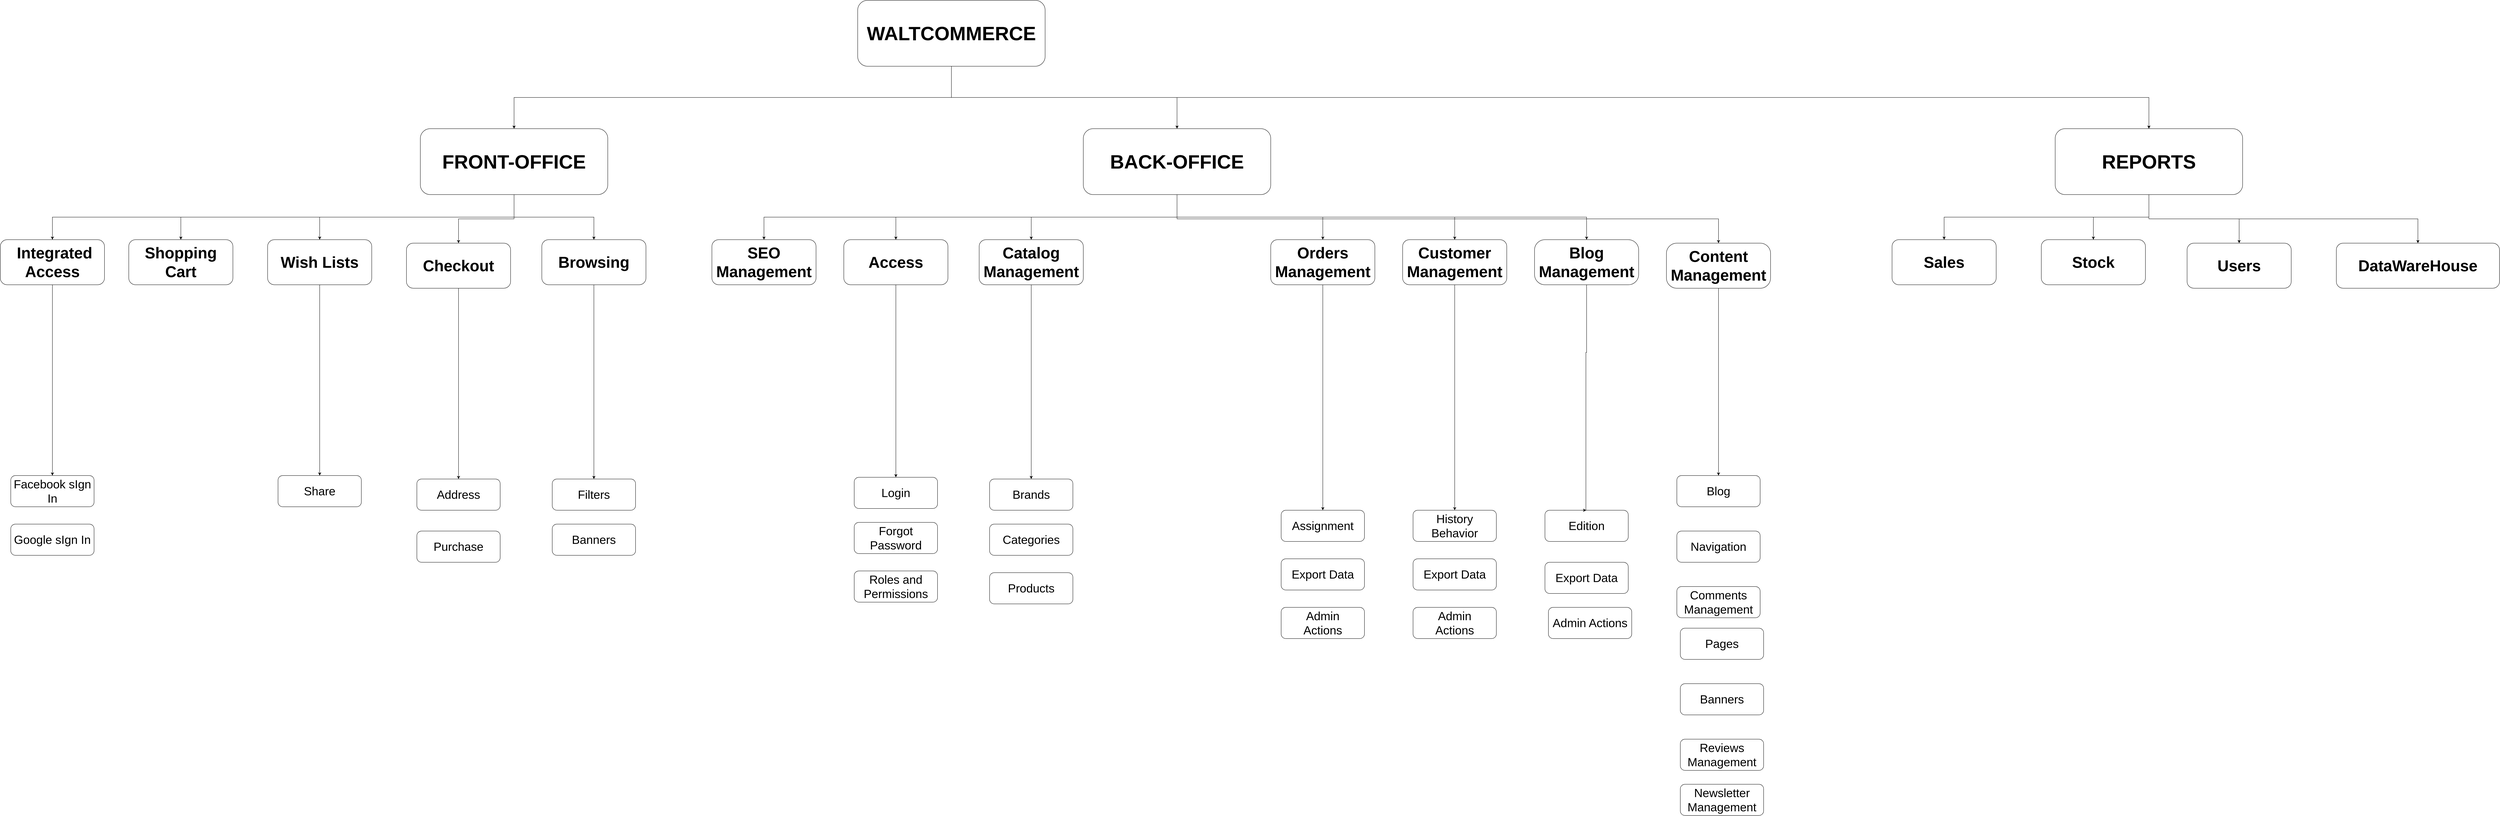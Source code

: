 <mxfile version="16.0.2" type="device"><diagram id="C5RBs43oDa-KdzZeNtuy" name="ARCH001"><mxGraphModel dx="3472" dy="2252" grid="1" gridSize="10" guides="1" tooltips="1" connect="1" arrows="1" fold="1" page="1" pageScale="1" pageWidth="6000" pageHeight="4000" math="0" shadow="0"><root><mxCell id="WIyWlLk6GJQsqaUBKTNV-0"/><mxCell id="WIyWlLk6GJQsqaUBKTNV-1" parent="WIyWlLk6GJQsqaUBKTNV-0"/><mxCell id="l9ST26peoGeFJ987m0gC-21" style="edgeStyle=orthogonalEdgeStyle;rounded=0;orthogonalLoop=1;jettySize=auto;html=1;exitX=0.5;exitY=1;exitDx=0;exitDy=0;entryX=0.5;entryY=0;entryDx=0;entryDy=0;" edge="1" parent="WIyWlLk6GJQsqaUBKTNV-1" source="FfuwSfQjEJLklsXhPiA0-0" target="FfuwSfQjEJLklsXhPiA0-2"><mxGeometry relative="1" as="geometry"/></mxCell><mxCell id="l9ST26peoGeFJ987m0gC-22" style="edgeStyle=orthogonalEdgeStyle;rounded=0;orthogonalLoop=1;jettySize=auto;html=1;exitX=0.5;exitY=1;exitDx=0;exitDy=0;entryX=0.5;entryY=0;entryDx=0;entryDy=0;" edge="1" parent="WIyWlLk6GJQsqaUBKTNV-1" source="FfuwSfQjEJLklsXhPiA0-0" target="FfuwSfQjEJLklsXhPiA0-3"><mxGeometry relative="1" as="geometry"/></mxCell><mxCell id="l9ST26peoGeFJ987m0gC-23" style="edgeStyle=orthogonalEdgeStyle;rounded=0;orthogonalLoop=1;jettySize=auto;html=1;exitX=0.5;exitY=1;exitDx=0;exitDy=0;" edge="1" parent="WIyWlLk6GJQsqaUBKTNV-1" source="FfuwSfQjEJLklsXhPiA0-0" target="l9ST26peoGeFJ987m0gC-19"><mxGeometry relative="1" as="geometry"/></mxCell><mxCell id="FfuwSfQjEJLklsXhPiA0-0" value="&lt;font style=&quot;font-size: 56px;&quot;&gt;&lt;b style=&quot;font-size: 56px;&quot;&gt;WALTCOMMERCE&lt;/b&gt;&lt;/font&gt;" style="rounded=1;whiteSpace=wrap;html=1;fontSize=56;" parent="WIyWlLk6GJQsqaUBKTNV-1" vertex="1"><mxGeometry x="2730" y="630" width="540" height="190" as="geometry"/></mxCell><mxCell id="l9ST26peoGeFJ987m0gC-0" style="edgeStyle=orthogonalEdgeStyle;rounded=0;orthogonalLoop=1;jettySize=auto;html=1;exitX=0.5;exitY=1;exitDx=0;exitDy=0;entryX=0.5;entryY=0;entryDx=0;entryDy=0;" edge="1" parent="WIyWlLk6GJQsqaUBKTNV-1" source="FfuwSfQjEJLklsXhPiA0-2" target="FfuwSfQjEJLklsXhPiA0-19"><mxGeometry relative="1" as="geometry"/></mxCell><mxCell id="l9ST26peoGeFJ987m0gC-1" style="edgeStyle=orthogonalEdgeStyle;rounded=0;orthogonalLoop=1;jettySize=auto;html=1;exitX=0.5;exitY=1;exitDx=0;exitDy=0;entryX=0.5;entryY=0;entryDx=0;entryDy=0;" edge="1" parent="WIyWlLk6GJQsqaUBKTNV-1" source="FfuwSfQjEJLklsXhPiA0-2" target="FfuwSfQjEJLklsXhPiA0-16"><mxGeometry relative="1" as="geometry"/></mxCell><mxCell id="l9ST26peoGeFJ987m0gC-2" style="edgeStyle=orthogonalEdgeStyle;rounded=0;orthogonalLoop=1;jettySize=auto;html=1;exitX=0.5;exitY=1;exitDx=0;exitDy=0;entryX=0.5;entryY=0;entryDx=0;entryDy=0;" edge="1" parent="WIyWlLk6GJQsqaUBKTNV-1" source="FfuwSfQjEJLklsXhPiA0-2" target="FfuwSfQjEJLklsXhPiA0-18"><mxGeometry relative="1" as="geometry"/></mxCell><mxCell id="l9ST26peoGeFJ987m0gC-3" style="edgeStyle=orthogonalEdgeStyle;rounded=0;orthogonalLoop=1;jettySize=auto;html=1;exitX=0.5;exitY=1;exitDx=0;exitDy=0;entryX=0.5;entryY=0;entryDx=0;entryDy=0;" edge="1" parent="WIyWlLk6GJQsqaUBKTNV-1" source="FfuwSfQjEJLklsXhPiA0-2" target="FfuwSfQjEJLklsXhPiA0-13"><mxGeometry relative="1" as="geometry"/></mxCell><mxCell id="l9ST26peoGeFJ987m0gC-4" style="edgeStyle=orthogonalEdgeStyle;rounded=0;orthogonalLoop=1;jettySize=auto;html=1;exitX=0.5;exitY=1;exitDx=0;exitDy=0;entryX=0.5;entryY=0;entryDx=0;entryDy=0;" edge="1" parent="WIyWlLk6GJQsqaUBKTNV-1" source="FfuwSfQjEJLklsXhPiA0-2" target="FfuwSfQjEJLklsXhPiA0-12"><mxGeometry relative="1" as="geometry"/></mxCell><mxCell id="FfuwSfQjEJLklsXhPiA0-2" value="&lt;font style=&quot;font-size: 56px&quot;&gt;&lt;b style=&quot;font-size: 56px&quot;&gt;FRONT-OFFICE&lt;/b&gt;&lt;/font&gt;" style="rounded=1;whiteSpace=wrap;html=1;fontSize=56;" parent="WIyWlLk6GJQsqaUBKTNV-1" vertex="1"><mxGeometry x="1470" y="1000" width="540" height="190" as="geometry"/></mxCell><mxCell id="l9ST26peoGeFJ987m0gC-5" style="edgeStyle=orthogonalEdgeStyle;rounded=0;orthogonalLoop=1;jettySize=auto;html=1;exitX=0.5;exitY=1;exitDx=0;exitDy=0;entryX=0.5;entryY=0;entryDx=0;entryDy=0;" edge="1" parent="WIyWlLk6GJQsqaUBKTNV-1" source="FfuwSfQjEJLklsXhPiA0-3" target="ICJONV1z5f8O_DcSpf4Q-12"><mxGeometry relative="1" as="geometry"/></mxCell><mxCell id="l9ST26peoGeFJ987m0gC-6" style="edgeStyle=orthogonalEdgeStyle;rounded=0;orthogonalLoop=1;jettySize=auto;html=1;exitX=0.5;exitY=1;exitDx=0;exitDy=0;entryX=0.5;entryY=0;entryDx=0;entryDy=0;" edge="1" parent="WIyWlLk6GJQsqaUBKTNV-1" source="FfuwSfQjEJLklsXhPiA0-3" target="FfuwSfQjEJLklsXhPiA0-10"><mxGeometry relative="1" as="geometry"/></mxCell><mxCell id="l9ST26peoGeFJ987m0gC-7" style="edgeStyle=orthogonalEdgeStyle;rounded=0;orthogonalLoop=1;jettySize=auto;html=1;exitX=0.5;exitY=1;exitDx=0;exitDy=0;entryX=0.5;entryY=0;entryDx=0;entryDy=0;" edge="1" parent="WIyWlLk6GJQsqaUBKTNV-1" source="FfuwSfQjEJLklsXhPiA0-3" target="FfuwSfQjEJLklsXhPiA0-4"><mxGeometry relative="1" as="geometry"/></mxCell><mxCell id="l9ST26peoGeFJ987m0gC-9" style="edgeStyle=orthogonalEdgeStyle;rounded=0;orthogonalLoop=1;jettySize=auto;html=1;exitX=0.5;exitY=1;exitDx=0;exitDy=0;entryX=0.5;entryY=0;entryDx=0;entryDy=0;" edge="1" parent="WIyWlLk6GJQsqaUBKTNV-1" source="FfuwSfQjEJLklsXhPiA0-3" target="FfuwSfQjEJLklsXhPiA0-6"><mxGeometry relative="1" as="geometry"/></mxCell><mxCell id="l9ST26peoGeFJ987m0gC-10" style="edgeStyle=orthogonalEdgeStyle;rounded=0;orthogonalLoop=1;jettySize=auto;html=1;exitX=0.5;exitY=1;exitDx=0;exitDy=0;entryX=0.5;entryY=0;entryDx=0;entryDy=0;" edge="1" parent="WIyWlLk6GJQsqaUBKTNV-1" source="FfuwSfQjEJLklsXhPiA0-3" target="FfuwSfQjEJLklsXhPiA0-34"><mxGeometry relative="1" as="geometry"/></mxCell><mxCell id="l9ST26peoGeFJ987m0gC-11" style="edgeStyle=orthogonalEdgeStyle;rounded=0;orthogonalLoop=1;jettySize=auto;html=1;exitX=0.5;exitY=1;exitDx=0;exitDy=0;entryX=0.5;entryY=0;entryDx=0;entryDy=0;" edge="1" parent="WIyWlLk6GJQsqaUBKTNV-1" source="FfuwSfQjEJLklsXhPiA0-3" target="FfuwSfQjEJLklsXhPiA0-8"><mxGeometry relative="1" as="geometry"/></mxCell><mxCell id="l9ST26peoGeFJ987m0gC-12" style="edgeStyle=orthogonalEdgeStyle;rounded=0;orthogonalLoop=1;jettySize=auto;html=1;exitX=0.5;exitY=1;exitDx=0;exitDy=0;entryX=0.5;entryY=0;entryDx=0;entryDy=0;" edge="1" parent="WIyWlLk6GJQsqaUBKTNV-1" source="FfuwSfQjEJLklsXhPiA0-3" target="FfuwSfQjEJLklsXhPiA0-25"><mxGeometry relative="1" as="geometry"/></mxCell><mxCell id="FfuwSfQjEJLklsXhPiA0-3" value="&lt;font style=&quot;font-size: 56px&quot;&gt;&lt;b style=&quot;font-size: 56px&quot;&gt;BACK-OFFICE&lt;/b&gt;&lt;/font&gt;" style="rounded=1;whiteSpace=wrap;html=1;fontSize=56;" parent="WIyWlLk6GJQsqaUBKTNV-1" vertex="1"><mxGeometry x="3380" y="1000" width="540" height="190" as="geometry"/></mxCell><mxCell id="FfuwSfQjEJLklsXhPiA0-24" style="edgeStyle=orthogonalEdgeStyle;rounded=0;orthogonalLoop=1;jettySize=auto;html=1;entryX=0.5;entryY=0;entryDx=0;entryDy=0;fontSize=34;" parent="WIyWlLk6GJQsqaUBKTNV-1" source="FfuwSfQjEJLklsXhPiA0-4" target="FfuwSfQjEJLklsXhPiA0-21" edge="1"><mxGeometry relative="1" as="geometry"/></mxCell><mxCell id="FfuwSfQjEJLklsXhPiA0-4" value="&lt;font style=&quot;font-size: 45px&quot;&gt;&lt;span style=&quot;font-size: 45px&quot;&gt;Catalog&lt;br&gt;Management&lt;/span&gt;&lt;/font&gt;" style="rounded=1;whiteSpace=wrap;html=1;fontSize=45;fontStyle=1" parent="WIyWlLk6GJQsqaUBKTNV-1" vertex="1"><mxGeometry x="3080" y="1320" width="300" height="130" as="geometry"/></mxCell><mxCell id="FfuwSfQjEJLklsXhPiA0-6" value="&lt;font style=&quot;font-size: 45px&quot;&gt;&lt;b style=&quot;font-size: 45px&quot;&gt;Orders Management&lt;/b&gt;&lt;/font&gt;" style="rounded=1;whiteSpace=wrap;html=1;fontSize=45;" parent="WIyWlLk6GJQsqaUBKTNV-1" vertex="1"><mxGeometry x="3920" y="1320" width="300" height="130" as="geometry"/></mxCell><mxCell id="FfuwSfQjEJLklsXhPiA0-8" value="&lt;font style=&quot;font-size: 45px&quot;&gt;&lt;b style=&quot;font-size: 45px&quot;&gt;Blog&lt;br&gt;Management&lt;/b&gt;&lt;/font&gt;" style="rounded=1;whiteSpace=wrap;html=1;fontSize=45;arcSize=23;" parent="WIyWlLk6GJQsqaUBKTNV-1" vertex="1"><mxGeometry x="4680" y="1320" width="300" height="130" as="geometry"/></mxCell><mxCell id="FfuwSfQjEJLklsXhPiA0-10" value="&lt;font style=&quot;font-size: 45px&quot;&gt;&lt;span style=&quot;font-size: 45px&quot;&gt;Access&lt;/span&gt;&lt;/font&gt;" style="rounded=1;whiteSpace=wrap;html=1;fontSize=45;fontStyle=1" parent="WIyWlLk6GJQsqaUBKTNV-1" vertex="1"><mxGeometry x="2690" y="1320" width="300" height="130" as="geometry"/></mxCell><mxCell id="jd8Ktyc6H3E-0gWnrcSs-0" style="edgeStyle=orthogonalEdgeStyle;rounded=0;orthogonalLoop=1;jettySize=auto;html=1;exitX=0.5;exitY=1;exitDx=0;exitDy=0;" parent="WIyWlLk6GJQsqaUBKTNV-1" source="FfuwSfQjEJLklsXhPiA0-12" target="XTB8OuFfxBjjufyiJZ3Q-15" edge="1"><mxGeometry relative="1" as="geometry"><mxPoint x="410" y="1510" as="targetPoint"/></mxGeometry></mxCell><mxCell id="FfuwSfQjEJLklsXhPiA0-12" value="&lt;font&gt;&amp;nbsp;Integrated Access&lt;/font&gt;" style="rounded=1;whiteSpace=wrap;html=1;fontSize=45;fontStyle=1" parent="WIyWlLk6GJQsqaUBKTNV-1" vertex="1"><mxGeometry x="260" y="1320" width="300" height="130" as="geometry"/></mxCell><mxCell id="FfuwSfQjEJLklsXhPiA0-13" value="&lt;font&gt;Shopping Cart&lt;br&gt;&lt;/font&gt;" style="rounded=1;whiteSpace=wrap;html=1;fontSize=45;fontStyle=1" parent="WIyWlLk6GJQsqaUBKTNV-1" vertex="1"><mxGeometry x="630" y="1320" width="300" height="130" as="geometry"/></mxCell><mxCell id="XTB8OuFfxBjjufyiJZ3Q-7" style="edgeStyle=orthogonalEdgeStyle;rounded=0;orthogonalLoop=1;jettySize=auto;html=1;exitX=0.5;exitY=1;exitDx=0;exitDy=0;" parent="WIyWlLk6GJQsqaUBKTNV-1" source="FfuwSfQjEJLklsXhPiA0-16" target="XTB8OuFfxBjjufyiJZ3Q-6" edge="1"><mxGeometry relative="1" as="geometry"/></mxCell><mxCell id="FfuwSfQjEJLklsXhPiA0-16" value="&lt;font style=&quot;font-size: 45px&quot;&gt;&lt;b style=&quot;font-size: 45px&quot;&gt;Checkout&lt;/b&gt;&lt;/font&gt;" style="rounded=1;whiteSpace=wrap;html=1;fontSize=45;" parent="WIyWlLk6GJQsqaUBKTNV-1" vertex="1"><mxGeometry x="1430" y="1330" width="300" height="130" as="geometry"/></mxCell><mxCell id="jd8Ktyc6H3E-0gWnrcSs-1" style="edgeStyle=orthogonalEdgeStyle;rounded=0;orthogonalLoop=1;jettySize=auto;html=1;exitX=0.5;exitY=1;exitDx=0;exitDy=0;entryX=0.5;entryY=0;entryDx=0;entryDy=0;" parent="WIyWlLk6GJQsqaUBKTNV-1" source="FfuwSfQjEJLklsXhPiA0-18" target="XTB8OuFfxBjjufyiJZ3Q-14" edge="1"><mxGeometry relative="1" as="geometry"/></mxCell><mxCell id="FfuwSfQjEJLklsXhPiA0-18" value="&lt;font style=&quot;font-size: 45px&quot;&gt;&lt;b style=&quot;font-size: 45px&quot;&gt;Wish Lists&lt;/b&gt;&lt;/font&gt;" style="rounded=1;whiteSpace=wrap;html=1;fontSize=45;" parent="WIyWlLk6GJQsqaUBKTNV-1" vertex="1"><mxGeometry x="1030" y="1320" width="300" height="130" as="geometry"/></mxCell><mxCell id="XTB8OuFfxBjjufyiJZ3Q-4" style="edgeStyle=orthogonalEdgeStyle;rounded=0;orthogonalLoop=1;jettySize=auto;html=1;exitX=0.5;exitY=1;exitDx=0;exitDy=0;entryX=0.5;entryY=0;entryDx=0;entryDy=0;" parent="WIyWlLk6GJQsqaUBKTNV-1" source="FfuwSfQjEJLklsXhPiA0-19" target="XTB8OuFfxBjjufyiJZ3Q-2" edge="1"><mxGeometry relative="1" as="geometry"/></mxCell><mxCell id="FfuwSfQjEJLklsXhPiA0-19" value="&lt;font style=&quot;font-size: 45px&quot;&gt;&lt;b style=&quot;font-size: 45px&quot;&gt;Browsing&lt;/b&gt;&lt;/font&gt;" style="rounded=1;whiteSpace=wrap;html=1;fontSize=45;" parent="WIyWlLk6GJQsqaUBKTNV-1" vertex="1"><mxGeometry x="1820" y="1320" width="300" height="130" as="geometry"/></mxCell><mxCell id="FfuwSfQjEJLklsXhPiA0-20" value="Categories" style="rounded=1;whiteSpace=wrap;html=1;fontSize=34;fontStyle=0" parent="WIyWlLk6GJQsqaUBKTNV-1" vertex="1"><mxGeometry x="3110" y="2140" width="240" height="90" as="geometry"/></mxCell><mxCell id="FfuwSfQjEJLklsXhPiA0-21" value="Brands" style="rounded=1;whiteSpace=wrap;html=1;fontSize=34;fontStyle=0" parent="WIyWlLk6GJQsqaUBKTNV-1" vertex="1"><mxGeometry x="3110" y="2010" width="240" height="90" as="geometry"/></mxCell><mxCell id="FfuwSfQjEJLklsXhPiA0-25" value="&lt;b&gt;Content Management&lt;/b&gt;" style="rounded=1;whiteSpace=wrap;html=1;fontSize=45;arcSize=23;" parent="WIyWlLk6GJQsqaUBKTNV-1" vertex="1"><mxGeometry x="5060" y="1330" width="300" height="130" as="geometry"/></mxCell><mxCell id="FfuwSfQjEJLklsXhPiA0-26" value="Blog" style="rounded=1;whiteSpace=wrap;html=1;fontSize=34;fontStyle=0" parent="WIyWlLk6GJQsqaUBKTNV-1" vertex="1"><mxGeometry x="5090" y="2000" width="240" height="90" as="geometry"/></mxCell><mxCell id="FfuwSfQjEJLklsXhPiA0-28" value="Pages" style="rounded=1;whiteSpace=wrap;html=1;fontSize=34;fontStyle=0" parent="WIyWlLk6GJQsqaUBKTNV-1" vertex="1"><mxGeometry x="5100" y="2440" width="240" height="90" as="geometry"/></mxCell><mxCell id="FfuwSfQjEJLklsXhPiA0-29" value="Navigation" style="rounded=1;whiteSpace=wrap;html=1;fontSize=34;fontStyle=0" parent="WIyWlLk6GJQsqaUBKTNV-1" vertex="1"><mxGeometry x="5090" y="2160" width="240" height="90" as="geometry"/></mxCell><mxCell id="FfuwSfQjEJLklsXhPiA0-30" value="Banners" style="rounded=1;whiteSpace=wrap;html=1;fontSize=34;fontStyle=0" parent="WIyWlLk6GJQsqaUBKTNV-1" vertex="1"><mxGeometry x="5100" y="2600" width="240" height="90" as="geometry"/></mxCell><mxCell id="FfuwSfQjEJLklsXhPiA0-32" value="Reviews Management" style="rounded=1;whiteSpace=wrap;html=1;fontSize=34;fontStyle=0" parent="WIyWlLk6GJQsqaUBKTNV-1" vertex="1"><mxGeometry x="5100" y="2760" width="240" height="90" as="geometry"/></mxCell><mxCell id="FfuwSfQjEJLklsXhPiA0-33" value="Comments Management" style="rounded=1;whiteSpace=wrap;html=1;fontSize=34;fontStyle=0" parent="WIyWlLk6GJQsqaUBKTNV-1" vertex="1"><mxGeometry x="5090" y="2320" width="240" height="90" as="geometry"/></mxCell><mxCell id="FfuwSfQjEJLklsXhPiA0-34" value="&lt;font style=&quot;font-size: 45px&quot;&gt;&lt;b style=&quot;font-size: 45px&quot;&gt;Customer&lt;br&gt;Management&lt;/b&gt;&lt;/font&gt;" style="rounded=1;whiteSpace=wrap;html=1;fontSize=45;" parent="WIyWlLk6GJQsqaUBKTNV-1" vertex="1"><mxGeometry x="4300" y="1320" width="300" height="130" as="geometry"/></mxCell><mxCell id="FfuwSfQjEJLklsXhPiA0-36" value="" style="endArrow=classic;html=1;rounded=0;fontSize=34;exitX=0.5;exitY=1;exitDx=0;exitDy=0;entryX=0.5;entryY=0;entryDx=0;entryDy=0;" parent="WIyWlLk6GJQsqaUBKTNV-1" source="FfuwSfQjEJLklsXhPiA0-25" target="FfuwSfQjEJLklsXhPiA0-26" edge="1"><mxGeometry width="50" height="50" relative="1" as="geometry"><mxPoint x="5120" y="1780" as="sourcePoint"/><mxPoint x="5170" y="1730" as="targetPoint"/></mxGeometry></mxCell><mxCell id="ICJONV1z5f8O_DcSpf4Q-1" value="Products" style="rounded=1;whiteSpace=wrap;html=1;fontSize=34;fontStyle=0" parent="WIyWlLk6GJQsqaUBKTNV-1" vertex="1"><mxGeometry x="3110" y="2280" width="240" height="90" as="geometry"/></mxCell><mxCell id="ICJONV1z5f8O_DcSpf4Q-2" value="History Behavior" style="rounded=1;whiteSpace=wrap;html=1;fontSize=34;fontStyle=0" parent="WIyWlLk6GJQsqaUBKTNV-1" vertex="1"><mxGeometry x="4330" y="2100" width="240" height="90" as="geometry"/></mxCell><mxCell id="ICJONV1z5f8O_DcSpf4Q-3" value="Export Data" style="rounded=1;whiteSpace=wrap;html=1;fontSize=34;fontStyle=0" parent="WIyWlLk6GJQsqaUBKTNV-1" vertex="1"><mxGeometry x="4330" y="2240" width="240" height="90" as="geometry"/></mxCell><mxCell id="ICJONV1z5f8O_DcSpf4Q-4" value="Admin &lt;br&gt;Actions" style="rounded=1;whiteSpace=wrap;html=1;fontSize=34;fontStyle=0" parent="WIyWlLk6GJQsqaUBKTNV-1" vertex="1"><mxGeometry x="4330" y="2380" width="240" height="90" as="geometry"/></mxCell><mxCell id="ICJONV1z5f8O_DcSpf4Q-5" value="Newsletter Management" style="rounded=1;whiteSpace=wrap;html=1;fontSize=34;fontStyle=0" parent="WIyWlLk6GJQsqaUBKTNV-1" vertex="1"><mxGeometry x="5100" y="2890" width="240" height="90" as="geometry"/></mxCell><mxCell id="ICJONV1z5f8O_DcSpf4Q-7" style="edgeStyle=orthogonalEdgeStyle;rounded=0;orthogonalLoop=1;jettySize=auto;html=1;entryX=0.5;entryY=0;entryDx=0;entryDy=0;fontSize=34;exitX=0.5;exitY=1;exitDx=0;exitDy=0;" parent="WIyWlLk6GJQsqaUBKTNV-1" source="FfuwSfQjEJLklsXhPiA0-34" target="ICJONV1z5f8O_DcSpf4Q-2" edge="1"><mxGeometry relative="1" as="geometry"><mxPoint x="4430" y="1490" as="sourcePoint"/><mxPoint x="4430" y="2050" as="targetPoint"/></mxGeometry></mxCell><mxCell id="ICJONV1z5f8O_DcSpf4Q-8" value="Export Data" style="rounded=1;whiteSpace=wrap;html=1;fontSize=34;fontStyle=0" parent="WIyWlLk6GJQsqaUBKTNV-1" vertex="1"><mxGeometry x="3950" y="2240" width="240" height="90" as="geometry"/></mxCell><mxCell id="ICJONV1z5f8O_DcSpf4Q-9" value="Admin &lt;br&gt;Actions" style="rounded=1;whiteSpace=wrap;html=1;fontSize=34;fontStyle=0" parent="WIyWlLk6GJQsqaUBKTNV-1" vertex="1"><mxGeometry x="3950" y="2380" width="240" height="90" as="geometry"/></mxCell><mxCell id="ICJONV1z5f8O_DcSpf4Q-10" value="Assignment" style="rounded=1;whiteSpace=wrap;html=1;fontSize=34;fontStyle=0" parent="WIyWlLk6GJQsqaUBKTNV-1" vertex="1"><mxGeometry x="3950" y="2100" width="240" height="90" as="geometry"/></mxCell><mxCell id="ICJONV1z5f8O_DcSpf4Q-11" style="edgeStyle=orthogonalEdgeStyle;rounded=0;orthogonalLoop=1;jettySize=auto;html=1;fontSize=34;exitX=0.5;exitY=1;exitDx=0;exitDy=0;entryX=0.5;entryY=0;entryDx=0;entryDy=0;" parent="WIyWlLk6GJQsqaUBKTNV-1" source="FfuwSfQjEJLklsXhPiA0-6" target="ICJONV1z5f8O_DcSpf4Q-10" edge="1"><mxGeometry relative="1" as="geometry"><mxPoint x="4068.57" y="1480" as="sourcePoint"/><mxPoint x="4069" y="2040" as="targetPoint"/></mxGeometry></mxCell><mxCell id="ICJONV1z5f8O_DcSpf4Q-12" value="&lt;font style=&quot;font-size: 45px&quot;&gt;&lt;span style=&quot;font-size: 45px&quot;&gt;SEO Management&lt;/span&gt;&lt;/font&gt;" style="rounded=1;whiteSpace=wrap;html=1;fontSize=45;fontStyle=1" parent="WIyWlLk6GJQsqaUBKTNV-1" vertex="1"><mxGeometry x="2310" y="1320" width="300" height="130" as="geometry"/></mxCell><mxCell id="ICJONV1z5f8O_DcSpf4Q-13" value="Edition" style="rounded=1;whiteSpace=wrap;html=1;fontSize=34;fontStyle=0" parent="WIyWlLk6GJQsqaUBKTNV-1" vertex="1"><mxGeometry x="4710" y="2100" width="240" height="90" as="geometry"/></mxCell><mxCell id="ICJONV1z5f8O_DcSpf4Q-14" value="Admin Actions" style="rounded=1;whiteSpace=wrap;html=1;fontSize=34;fontStyle=0" parent="WIyWlLk6GJQsqaUBKTNV-1" vertex="1"><mxGeometry x="4720" y="2380" width="240" height="90" as="geometry"/></mxCell><mxCell id="ICJONV1z5f8O_DcSpf4Q-15" value="Export Data" style="rounded=1;whiteSpace=wrap;html=1;fontSize=34;fontStyle=0" parent="WIyWlLk6GJQsqaUBKTNV-1" vertex="1"><mxGeometry x="4710" y="2250" width="240" height="90" as="geometry"/></mxCell><mxCell id="ICJONV1z5f8O_DcSpf4Q-16" value="Forgot Password" style="rounded=1;whiteSpace=wrap;html=1;fontSize=34;fontStyle=0" parent="WIyWlLk6GJQsqaUBKTNV-1" vertex="1"><mxGeometry x="2720" y="2135" width="240" height="90" as="geometry"/></mxCell><mxCell id="ICJONV1z5f8O_DcSpf4Q-17" value="Login" style="rounded=1;whiteSpace=wrap;html=1;fontSize=34;fontStyle=0" parent="WIyWlLk6GJQsqaUBKTNV-1" vertex="1"><mxGeometry x="2720" y="2005" width="240" height="90" as="geometry"/></mxCell><mxCell id="ICJONV1z5f8O_DcSpf4Q-18" value="Roles and Permissions" style="rounded=1;whiteSpace=wrap;html=1;fontSize=34;fontStyle=0" parent="WIyWlLk6GJQsqaUBKTNV-1" vertex="1"><mxGeometry x="2720" y="2275" width="240" height="90" as="geometry"/></mxCell><mxCell id="ICJONV1z5f8O_DcSpf4Q-19" style="edgeStyle=orthogonalEdgeStyle;rounded=0;orthogonalLoop=1;jettySize=auto;html=1;fontSize=34;exitX=0.5;exitY=1;exitDx=0;exitDy=0;" parent="WIyWlLk6GJQsqaUBKTNV-1" source="FfuwSfQjEJLklsXhPiA0-8" edge="1"><mxGeometry relative="1" as="geometry"><mxPoint x="4828.57" y="1485" as="sourcePoint"/><mxPoint x="4829" y="2100" as="targetPoint"/><Array as="points"><mxPoint x="4828" y="1645"/></Array></mxGeometry></mxCell><mxCell id="ICJONV1z5f8O_DcSpf4Q-20" style="edgeStyle=orthogonalEdgeStyle;rounded=0;orthogonalLoop=1;jettySize=auto;html=1;entryX=0.5;entryY=0;entryDx=0;entryDy=0;fontSize=34;exitX=0.5;exitY=1;exitDx=0;exitDy=0;" parent="WIyWlLk6GJQsqaUBKTNV-1" source="FfuwSfQjEJLklsXhPiA0-10" target="ICJONV1z5f8O_DcSpf4Q-17" edge="1"><mxGeometry relative="1" as="geometry"><mxPoint x="2850" y="1470" as="sourcePoint"/><mxPoint x="2850" y="2030" as="targetPoint"/></mxGeometry></mxCell><mxCell id="XTB8OuFfxBjjufyiJZ3Q-2" value="Filters" style="rounded=1;whiteSpace=wrap;html=1;fontSize=34;fontStyle=0" parent="WIyWlLk6GJQsqaUBKTNV-1" vertex="1"><mxGeometry x="1850" y="2010" width="240" height="90" as="geometry"/></mxCell><mxCell id="XTB8OuFfxBjjufyiJZ3Q-3" value="Banners" style="rounded=1;whiteSpace=wrap;html=1;fontSize=34;fontStyle=0" parent="WIyWlLk6GJQsqaUBKTNV-1" vertex="1"><mxGeometry x="1850" y="2140" width="240" height="90" as="geometry"/></mxCell><mxCell id="XTB8OuFfxBjjufyiJZ3Q-6" value="Address" style="rounded=1;whiteSpace=wrap;html=1;fontSize=34;fontStyle=0" parent="WIyWlLk6GJQsqaUBKTNV-1" vertex="1"><mxGeometry x="1460" y="2010" width="240" height="90" as="geometry"/></mxCell><mxCell id="XTB8OuFfxBjjufyiJZ3Q-8" value="Purchase" style="rounded=1;whiteSpace=wrap;html=1;fontSize=34;fontStyle=0" parent="WIyWlLk6GJQsqaUBKTNV-1" vertex="1"><mxGeometry x="1460" y="2160" width="240" height="90" as="geometry"/></mxCell><mxCell id="XTB8OuFfxBjjufyiJZ3Q-14" value="Share" style="rounded=1;whiteSpace=wrap;html=1;fontSize=34;fontStyle=0" parent="WIyWlLk6GJQsqaUBKTNV-1" vertex="1"><mxGeometry x="1060" y="2000" width="240" height="90" as="geometry"/></mxCell><mxCell id="XTB8OuFfxBjjufyiJZ3Q-15" value="Facebook sIgn In" style="rounded=1;whiteSpace=wrap;html=1;fontSize=34;fontStyle=0" parent="WIyWlLk6GJQsqaUBKTNV-1" vertex="1"><mxGeometry x="290" y="2000" width="240" height="90" as="geometry"/></mxCell><mxCell id="XTB8OuFfxBjjufyiJZ3Q-16" value="Google sIgn In" style="rounded=1;whiteSpace=wrap;html=1;fontSize=34;fontStyle=0" parent="WIyWlLk6GJQsqaUBKTNV-1" vertex="1"><mxGeometry x="290" y="2140" width="240" height="90" as="geometry"/></mxCell><mxCell id="l9ST26peoGeFJ987m0gC-28" style="edgeStyle=orthogonalEdgeStyle;rounded=0;orthogonalLoop=1;jettySize=auto;html=1;exitX=0.5;exitY=1;exitDx=0;exitDy=0;entryX=0.5;entryY=0;entryDx=0;entryDy=0;" edge="1" parent="WIyWlLk6GJQsqaUBKTNV-1" source="l9ST26peoGeFJ987m0gC-19" target="l9ST26peoGeFJ987m0gC-24"><mxGeometry relative="1" as="geometry"/></mxCell><mxCell id="l9ST26peoGeFJ987m0gC-29" style="edgeStyle=orthogonalEdgeStyle;rounded=0;orthogonalLoop=1;jettySize=auto;html=1;exitX=0.5;exitY=1;exitDx=0;exitDy=0;entryX=0.5;entryY=0;entryDx=0;entryDy=0;" edge="1" parent="WIyWlLk6GJQsqaUBKTNV-1" source="l9ST26peoGeFJ987m0gC-19" target="l9ST26peoGeFJ987m0gC-25"><mxGeometry relative="1" as="geometry"/></mxCell><mxCell id="l9ST26peoGeFJ987m0gC-30" style="edgeStyle=orthogonalEdgeStyle;rounded=0;orthogonalLoop=1;jettySize=auto;html=1;exitX=0.5;exitY=1;exitDx=0;exitDy=0;" edge="1" parent="WIyWlLk6GJQsqaUBKTNV-1" source="l9ST26peoGeFJ987m0gC-19" target="l9ST26peoGeFJ987m0gC-26"><mxGeometry relative="1" as="geometry"/></mxCell><mxCell id="l9ST26peoGeFJ987m0gC-31" style="edgeStyle=orthogonalEdgeStyle;rounded=0;orthogonalLoop=1;jettySize=auto;html=1;exitX=0.5;exitY=1;exitDx=0;exitDy=0;entryX=0.5;entryY=0;entryDx=0;entryDy=0;" edge="1" parent="WIyWlLk6GJQsqaUBKTNV-1" source="l9ST26peoGeFJ987m0gC-19" target="l9ST26peoGeFJ987m0gC-27"><mxGeometry relative="1" as="geometry"/></mxCell><mxCell id="l9ST26peoGeFJ987m0gC-19" value="&lt;font style=&quot;font-size: 56px&quot;&gt;&lt;b style=&quot;font-size: 56px&quot;&gt;REPORTS&lt;/b&gt;&lt;/font&gt;" style="rounded=1;whiteSpace=wrap;html=1;fontSize=56;" vertex="1" parent="WIyWlLk6GJQsqaUBKTNV-1"><mxGeometry x="6180" y="1000" width="540" height="190" as="geometry"/></mxCell><mxCell id="l9ST26peoGeFJ987m0gC-24" value="&lt;font style=&quot;font-size: 45px&quot;&gt;&lt;b style=&quot;font-size: 45px&quot;&gt;Sales&lt;/b&gt;&lt;/font&gt;" style="rounded=1;whiteSpace=wrap;html=1;fontSize=45;" vertex="1" parent="WIyWlLk6GJQsqaUBKTNV-1"><mxGeometry x="5710" y="1320" width="300" height="130" as="geometry"/></mxCell><mxCell id="l9ST26peoGeFJ987m0gC-25" value="&lt;font style=&quot;font-size: 45px&quot;&gt;&lt;b style=&quot;font-size: 45px&quot;&gt;Stock&lt;/b&gt;&lt;/font&gt;" style="rounded=1;whiteSpace=wrap;html=1;fontSize=45;" vertex="1" parent="WIyWlLk6GJQsqaUBKTNV-1"><mxGeometry x="6140" y="1320" width="300" height="130" as="geometry"/></mxCell><mxCell id="l9ST26peoGeFJ987m0gC-26" value="&lt;font style=&quot;font-size: 45px&quot;&gt;&lt;b style=&quot;font-size: 45px&quot;&gt;Users&lt;/b&gt;&lt;/font&gt;" style="rounded=1;whiteSpace=wrap;html=1;fontSize=45;" vertex="1" parent="WIyWlLk6GJQsqaUBKTNV-1"><mxGeometry x="6560" y="1330" width="300" height="130" as="geometry"/></mxCell><mxCell id="l9ST26peoGeFJ987m0gC-27" value="&lt;font style=&quot;font-size: 45px&quot;&gt;&lt;b style=&quot;font-size: 45px&quot;&gt;DataWareHouse&lt;/b&gt;&lt;/font&gt;" style="rounded=1;whiteSpace=wrap;html=1;fontSize=45;" vertex="1" parent="WIyWlLk6GJQsqaUBKTNV-1"><mxGeometry x="6990" y="1330" width="470" height="130" as="geometry"/></mxCell></root></mxGraphModel></diagram></mxfile>